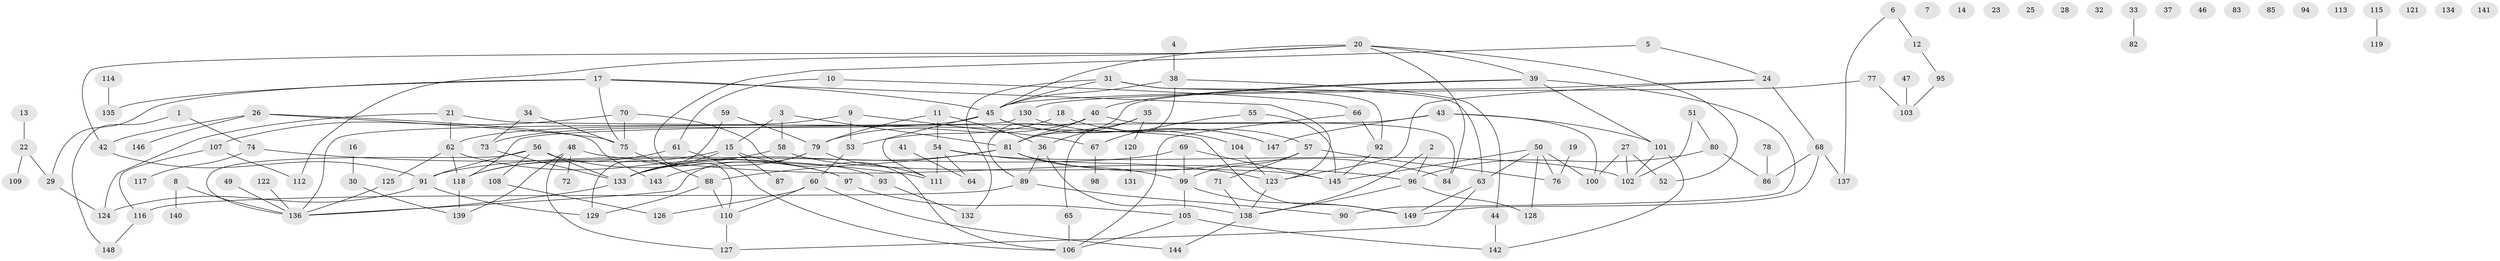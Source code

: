 // coarse degree distribution, {2: 0.1891891891891892, 0: 0.20270270270270271, 1: 0.21621621621621623, 7: 0.04054054054054054, 6: 0.08108108108108109, 3: 0.08108108108108109, 4: 0.0945945945945946, 9: 0.013513513513513514, 11: 0.02702702702702703, 5: 0.02702702702702703, 8: 0.013513513513513514, 10: 0.013513513513513514}
// Generated by graph-tools (version 1.1) at 2025/43/03/04/25 21:43:57]
// undirected, 149 vertices, 201 edges
graph export_dot {
graph [start="1"]
  node [color=gray90,style=filled];
  1;
  2;
  3;
  4;
  5;
  6;
  7;
  8;
  9;
  10;
  11;
  12;
  13;
  14;
  15;
  16;
  17;
  18;
  19;
  20;
  21;
  22;
  23;
  24;
  25;
  26;
  27;
  28;
  29;
  30;
  31;
  32;
  33;
  34;
  35;
  36;
  37;
  38;
  39;
  40;
  41;
  42;
  43;
  44;
  45;
  46;
  47;
  48;
  49;
  50;
  51;
  52;
  53;
  54;
  55;
  56;
  57;
  58;
  59;
  60;
  61;
  62;
  63;
  64;
  65;
  66;
  67;
  68;
  69;
  70;
  71;
  72;
  73;
  74;
  75;
  76;
  77;
  78;
  79;
  80;
  81;
  82;
  83;
  84;
  85;
  86;
  87;
  88;
  89;
  90;
  91;
  92;
  93;
  94;
  95;
  96;
  97;
  98;
  99;
  100;
  101;
  102;
  103;
  104;
  105;
  106;
  107;
  108;
  109;
  110;
  111;
  112;
  113;
  114;
  115;
  116;
  117;
  118;
  119;
  120;
  121;
  122;
  123;
  124;
  125;
  126;
  127;
  128;
  129;
  130;
  131;
  132;
  133;
  134;
  135;
  136;
  137;
  138;
  139;
  140;
  141;
  142;
  143;
  144;
  145;
  146;
  147;
  148;
  149;
  1 -- 74;
  1 -- 148;
  2 -- 96;
  2 -- 138;
  3 -- 15;
  3 -- 58;
  3 -- 81;
  4 -- 38;
  5 -- 24;
  5 -- 110;
  6 -- 12;
  6 -- 137;
  8 -- 136;
  8 -- 140;
  9 -- 53;
  9 -- 62;
  9 -- 67;
  10 -- 61;
  10 -- 66;
  11 -- 36;
  11 -- 54;
  11 -- 79;
  12 -- 95;
  13 -- 22;
  15 -- 87;
  15 -- 93;
  15 -- 118;
  15 -- 133;
  16 -- 30;
  17 -- 29;
  17 -- 45;
  17 -- 75;
  17 -- 123;
  17 -- 135;
  18 -- 53;
  18 -- 57;
  19 -- 76;
  20 -- 39;
  20 -- 42;
  20 -- 45;
  20 -- 52;
  20 -- 84;
  20 -- 112;
  21 -- 62;
  21 -- 124;
  21 -- 149;
  22 -- 29;
  22 -- 109;
  24 -- 45;
  24 -- 68;
  24 -- 123;
  26 -- 42;
  26 -- 75;
  26 -- 143;
  26 -- 146;
  27 -- 52;
  27 -- 100;
  27 -- 102;
  29 -- 124;
  30 -- 139;
  31 -- 45;
  31 -- 63;
  31 -- 92;
  31 -- 132;
  33 -- 82;
  34 -- 73;
  34 -- 75;
  35 -- 36;
  35 -- 81;
  35 -- 120;
  36 -- 89;
  36 -- 138;
  38 -- 44;
  38 -- 45;
  38 -- 65;
  39 -- 40;
  39 -- 81;
  39 -- 90;
  39 -- 101;
  40 -- 79;
  40 -- 81;
  40 -- 84;
  40 -- 89;
  41 -- 64;
  42 -- 91;
  43 -- 100;
  43 -- 101;
  43 -- 118;
  43 -- 147;
  44 -- 142;
  45 -- 73;
  45 -- 104;
  45 -- 111;
  45 -- 147;
  47 -- 103;
  48 -- 72;
  48 -- 96;
  48 -- 127;
  48 -- 139;
  49 -- 136;
  50 -- 63;
  50 -- 76;
  50 -- 100;
  50 -- 128;
  50 -- 145;
  51 -- 80;
  51 -- 102;
  53 -- 60;
  54 -- 64;
  54 -- 102;
  54 -- 111;
  54 -- 123;
  55 -- 67;
  55 -- 145;
  56 -- 91;
  56 -- 97;
  56 -- 108;
  56 -- 133;
  56 -- 136;
  57 -- 71;
  57 -- 76;
  57 -- 99;
  58 -- 133;
  58 -- 145;
  59 -- 79;
  59 -- 129;
  60 -- 110;
  60 -- 126;
  60 -- 144;
  61 -- 106;
  61 -- 118;
  62 -- 97;
  62 -- 118;
  62 -- 125;
  63 -- 127;
  63 -- 149;
  65 -- 106;
  66 -- 92;
  66 -- 106;
  67 -- 98;
  68 -- 86;
  68 -- 137;
  68 -- 149;
  69 -- 91;
  69 -- 99;
  69 -- 145;
  70 -- 75;
  70 -- 106;
  70 -- 107;
  71 -- 138;
  73 -- 133;
  74 -- 111;
  74 -- 117;
  75 -- 88;
  77 -- 103;
  77 -- 130;
  78 -- 86;
  79 -- 111;
  79 -- 136;
  79 -- 143;
  80 -- 86;
  80 -- 96;
  81 -- 84;
  81 -- 88;
  81 -- 99;
  81 -- 133;
  88 -- 110;
  88 -- 129;
  89 -- 90;
  89 -- 116;
  91 -- 124;
  91 -- 129;
  92 -- 145;
  93 -- 132;
  95 -- 103;
  96 -- 128;
  96 -- 138;
  97 -- 105;
  99 -- 105;
  99 -- 149;
  101 -- 102;
  101 -- 142;
  104 -- 123;
  105 -- 106;
  105 -- 142;
  107 -- 112;
  107 -- 116;
  108 -- 126;
  110 -- 127;
  114 -- 135;
  115 -- 119;
  116 -- 148;
  118 -- 139;
  120 -- 131;
  122 -- 136;
  123 -- 138;
  125 -- 136;
  130 -- 136;
  130 -- 147;
  133 -- 136;
  138 -- 144;
}
